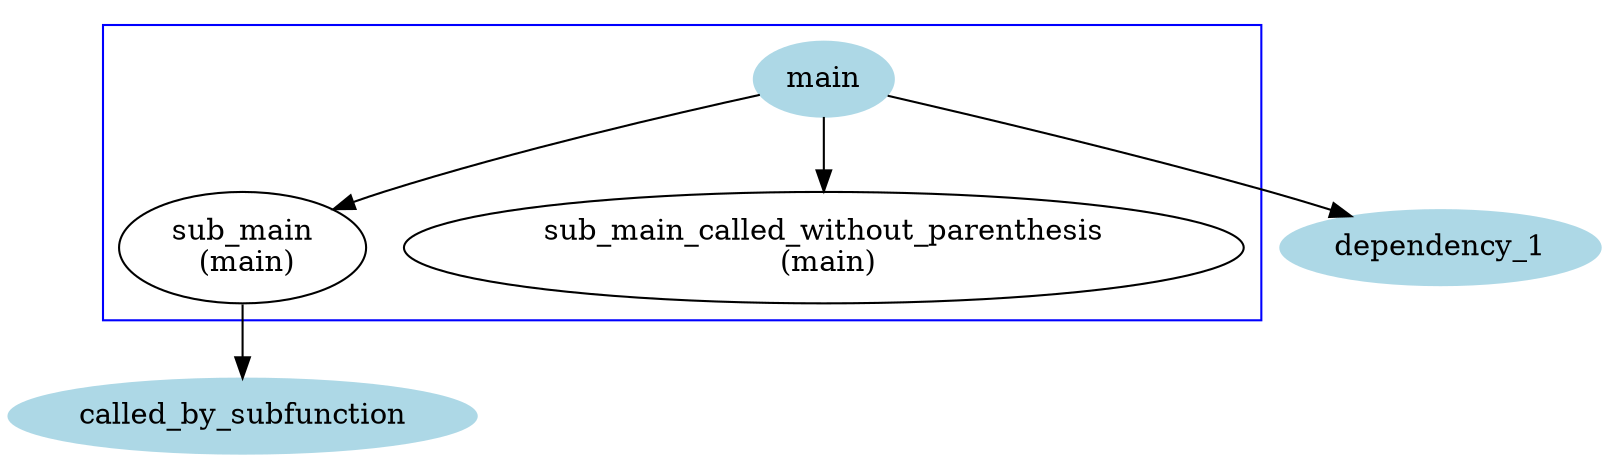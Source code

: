 /* Generated by mDepGen */
digraph dep {
node [shape = oval];
/* start of shape definitions */
"main" [color=lightblue, style=filled];
"dependency_1" [color=lightblue, style=filled];
"called_by_subfunction" [color=lightblue, style=filled];
/* end of shape definitions */
/* start of subgraph definitions */
subgraph cluster003 {
color=blue;
    "main";
    "sub_main\n (main)";
    "sub_main_called_without_parenthesis\n (main)";
}
/* end of subgraph definitions */
"main" -> "dependency_1" ;
"main" -> "sub_main\n (main)" ;
"sub_main\n (main)" -> "called_by_subfunction" ;
"main" -> "sub_main_called_without_parenthesis\n (main)" ;
}